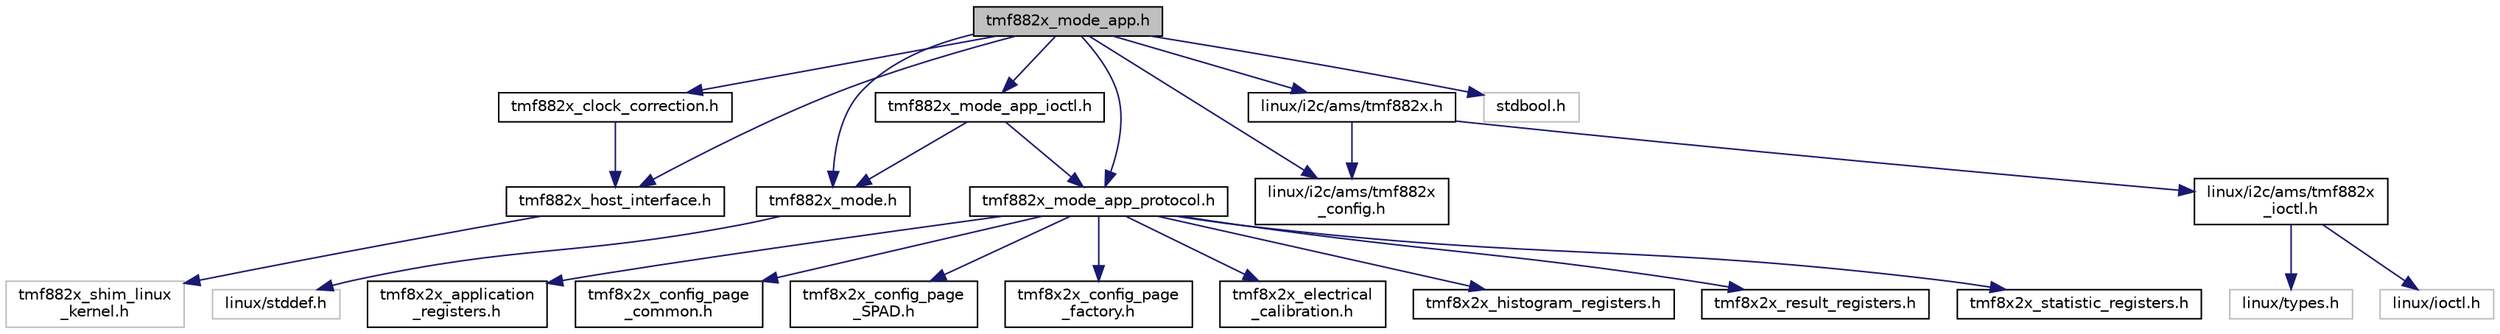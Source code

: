 digraph "tmf882x_mode_app.h"
{
 // LATEX_PDF_SIZE
  edge [fontname="Helvetica",fontsize="10",labelfontname="Helvetica",labelfontsize="10"];
  node [fontname="Helvetica",fontsize="10",shape=record];
  Node1 [label="tmf882x_mode_app.h",height=0.2,width=0.4,color="black", fillcolor="grey75", style="filled", fontcolor="black",tooltip="TMF882X Application mode interface."];
  Node1 -> Node2 [color="midnightblue",fontsize="10",style="solid",fontname="Helvetica"];
  Node2 [label="tmf882x_clock_correction.h",height=0.2,width=0.4,color="black", fillcolor="white", style="filled",URL="$tmf882x__clock__correction_8h.html",tooltip=" "];
  Node2 -> Node3 [color="midnightblue",fontsize="10",style="solid",fontname="Helvetica"];
  Node3 [label="tmf882x_host_interface.h",height=0.2,width=0.4,color="black", fillcolor="white", style="filled",URL="$tmf882x__host__interface_8h.html",tooltip="TMF882X host interface."];
  Node3 -> Node4 [color="midnightblue",fontsize="10",style="solid",fontname="Helvetica"];
  Node4 [label="tmf882x_shim_linux\l_kernel.h",height=0.2,width=0.4,color="grey75", fillcolor="white", style="filled",tooltip=" "];
  Node1 -> Node3 [color="midnightblue",fontsize="10",style="solid",fontname="Helvetica"];
  Node1 -> Node5 [color="midnightblue",fontsize="10",style="solid",fontname="Helvetica"];
  Node5 [label="tmf882x_mode.h",height=0.2,width=0.4,color="black", fillcolor="white", style="filled",URL="$tmf882x__mode_8h.html",tooltip="TMF882X generic mode interface."];
  Node5 -> Node6 [color="midnightblue",fontsize="10",style="solid",fontname="Helvetica"];
  Node6 [label="linux/stddef.h",height=0.2,width=0.4,color="grey75", fillcolor="white", style="filled",tooltip=" "];
  Node1 -> Node7 [color="midnightblue",fontsize="10",style="solid",fontname="Helvetica"];
  Node7 [label="tmf882x_mode_app_ioctl.h",height=0.2,width=0.4,color="black", fillcolor="white", style="filled",URL="$tmf882x__mode__app__ioctl_8h.html",tooltip="TMF882X APP mode ioctl definitions."];
  Node7 -> Node5 [color="midnightblue",fontsize="10",style="solid",fontname="Helvetica"];
  Node7 -> Node8 [color="midnightblue",fontsize="10",style="solid",fontname="Helvetica"];
  Node8 [label="tmf882x_mode_app_protocol.h",height=0.2,width=0.4,color="black", fillcolor="white", style="filled",URL="$tmf882x__mode__app__protocol_8h.html",tooltip=" "];
  Node8 -> Node9 [color="midnightblue",fontsize="10",style="solid",fontname="Helvetica"];
  Node9 [label="tmf8x2x_application\l_registers.h",height=0.2,width=0.4,color="black", fillcolor="white", style="filled",URL="$tmf8x2x__application__registers_8h_source.html",tooltip=" "];
  Node8 -> Node10 [color="midnightblue",fontsize="10",style="solid",fontname="Helvetica"];
  Node10 [label="tmf8x2x_config_page\l_common.h",height=0.2,width=0.4,color="black", fillcolor="white", style="filled",URL="$tmf8x2x__config__page__common_8h_source.html",tooltip=" "];
  Node8 -> Node11 [color="midnightblue",fontsize="10",style="solid",fontname="Helvetica"];
  Node11 [label="tmf8x2x_config_page\l_SPAD.h",height=0.2,width=0.4,color="black", fillcolor="white", style="filled",URL="$tmf8x2x__config__page__SPAD_8h_source.html",tooltip=" "];
  Node8 -> Node12 [color="midnightblue",fontsize="10",style="solid",fontname="Helvetica"];
  Node12 [label="tmf8x2x_config_page\l_factory.h",height=0.2,width=0.4,color="black", fillcolor="white", style="filled",URL="$tmf8x2x__config__page__factory_8h_source.html",tooltip=" "];
  Node8 -> Node13 [color="midnightblue",fontsize="10",style="solid",fontname="Helvetica"];
  Node13 [label="tmf8x2x_electrical\l_calibration.h",height=0.2,width=0.4,color="black", fillcolor="white", style="filled",URL="$tmf8x2x__electrical__calibration_8h_source.html",tooltip=" "];
  Node8 -> Node14 [color="midnightblue",fontsize="10",style="solid",fontname="Helvetica"];
  Node14 [label="tmf8x2x_histogram_registers.h",height=0.2,width=0.4,color="black", fillcolor="white", style="filled",URL="$tmf8x2x__histogram__registers_8h_source.html",tooltip=" "];
  Node8 -> Node15 [color="midnightblue",fontsize="10",style="solid",fontname="Helvetica"];
  Node15 [label="tmf8x2x_result_registers.h",height=0.2,width=0.4,color="black", fillcolor="white", style="filled",URL="$tmf8x2x__result__registers_8h_source.html",tooltip=" "];
  Node8 -> Node16 [color="midnightblue",fontsize="10",style="solid",fontname="Helvetica"];
  Node16 [label="tmf8x2x_statistic_registers.h",height=0.2,width=0.4,color="black", fillcolor="white", style="filled",URL="$tmf8x2x__statistic__registers_8h_source.html",tooltip=" "];
  Node1 -> Node8 [color="midnightblue",fontsize="10",style="solid",fontname="Helvetica"];
  Node1 -> Node17 [color="midnightblue",fontsize="10",style="solid",fontname="Helvetica"];
  Node17 [label="linux/i2c/ams/tmf882x.h",height=0.2,width=0.4,color="black", fillcolor="white", style="filled",URL="$tmf882x_8h.html",tooltip=" "];
  Node17 -> Node18 [color="midnightblue",fontsize="10",style="solid",fontname="Helvetica"];
  Node18 [label="linux/i2c/ams/tmf882x\l_config.h",height=0.2,width=0.4,color="black", fillcolor="white", style="filled",URL="$tmf882x__config_8h.html",tooltip=" "];
  Node17 -> Node19 [color="midnightblue",fontsize="10",style="solid",fontname="Helvetica"];
  Node19 [label="linux/i2c/ams/tmf882x\l_ioctl.h",height=0.2,width=0.4,color="black", fillcolor="white", style="filled",URL="$tmf882x__ioctl_8h_source.html",tooltip=" "];
  Node19 -> Node20 [color="midnightblue",fontsize="10",style="solid",fontname="Helvetica"];
  Node20 [label="linux/types.h",height=0.2,width=0.4,color="grey75", fillcolor="white", style="filled",tooltip=" "];
  Node19 -> Node21 [color="midnightblue",fontsize="10",style="solid",fontname="Helvetica"];
  Node21 [label="linux/ioctl.h",height=0.2,width=0.4,color="grey75", fillcolor="white", style="filled",tooltip=" "];
  Node1 -> Node18 [color="midnightblue",fontsize="10",style="solid",fontname="Helvetica"];
  Node1 -> Node22 [color="midnightblue",fontsize="10",style="solid",fontname="Helvetica"];
  Node22 [label="stdbool.h",height=0.2,width=0.4,color="grey75", fillcolor="white", style="filled",tooltip=" "];
}
